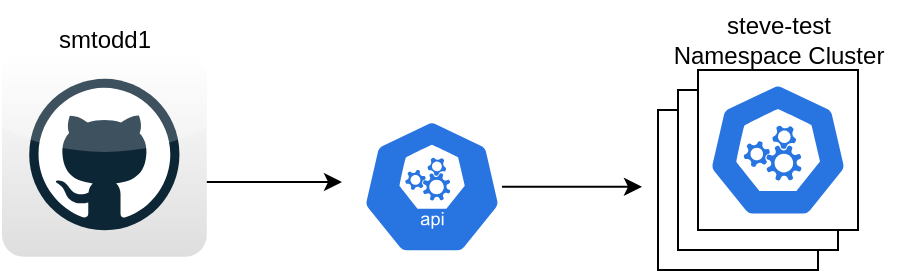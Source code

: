 <mxfile version="21.7.2" type="github">
  <diagram name="Page-1" id="9eIUMDiLjaY4X6qoh1Ka">
    <mxGraphModel dx="954" dy="617" grid="1" gridSize="10" guides="1" tooltips="1" connect="1" arrows="1" fold="1" page="1" pageScale="1" pageWidth="850" pageHeight="1100" math="0" shadow="0">
      <root>
        <mxCell id="0" />
        <mxCell id="1" parent="0" />
        <mxCell id="4SN9I0Ys7feNHmP17jFA-7" value="" style="whiteSpace=wrap;html=1;aspect=fixed;" vertex="1" parent="1">
          <mxGeometry x="378" y="334" width="80" height="80" as="geometry" />
        </mxCell>
        <mxCell id="4SN9I0Ys7feNHmP17jFA-10" style="edgeStyle=orthogonalEdgeStyle;rounded=0;orthogonalLoop=1;jettySize=auto;html=1;" edge="1" parent="1" source="4SN9I0Ys7feNHmP17jFA-2">
          <mxGeometry relative="1" as="geometry">
            <mxPoint x="370" y="372.4" as="targetPoint" />
          </mxGeometry>
        </mxCell>
        <mxCell id="4SN9I0Ys7feNHmP17jFA-2" value="" style="sketch=0;html=1;dashed=0;whitespace=wrap;fillColor=#2875E2;strokeColor=#ffffff;points=[[0.005,0.63,0],[0.1,0.2,0],[0.9,0.2,0],[0.5,0,0],[0.995,0.63,0],[0.72,0.99,0],[0.5,1,0],[0.28,0.99,0]];verticalLabelPosition=bottom;align=center;verticalAlign=top;shape=mxgraph.kubernetes.icon;prIcon=api" vertex="1" parent="1">
          <mxGeometry x="230" y="337.4" width="70" height="70" as="geometry" />
        </mxCell>
        <mxCell id="4SN9I0Ys7feNHmP17jFA-4" value="" style="dashed=0;outlineConnect=0;html=1;align=center;labelPosition=center;verticalLabelPosition=bottom;verticalAlign=top;shape=mxgraph.webicons.github;gradientColor=#DFDEDE" vertex="1" parent="1">
          <mxGeometry x="50" y="305" width="102.4" height="102.4" as="geometry" />
        </mxCell>
        <mxCell id="4SN9I0Ys7feNHmP17jFA-6" value="" style="whiteSpace=wrap;html=1;aspect=fixed;" vertex="1" parent="1">
          <mxGeometry x="388" y="324" width="80" height="80" as="geometry" />
        </mxCell>
        <mxCell id="4SN9I0Ys7feNHmP17jFA-5" value="" style="whiteSpace=wrap;html=1;aspect=fixed;" vertex="1" parent="1">
          <mxGeometry x="398" y="314" width="80" height="80" as="geometry" />
        </mxCell>
        <mxCell id="4SN9I0Ys7feNHmP17jFA-1" value="" style="sketch=0;html=1;dashed=0;whitespace=wrap;fillColor=#2875E2;strokeColor=#ffffff;points=[[0.005,0.63,0],[0.1,0.2,0],[0.9,0.2,0],[0.5,0,0],[0.995,0.63,0],[0.72,0.99,0],[0.5,1,0],[0.28,0.99,0]];verticalLabelPosition=bottom;align=center;verticalAlign=top;shape=mxgraph.kubernetes.icon;prIcon=master" vertex="1" parent="1">
          <mxGeometry x="403" y="319" width="70" height="70" as="geometry" />
        </mxCell>
        <mxCell id="4SN9I0Ys7feNHmP17jFA-9" value="" style="endArrow=classic;html=1;rounded=0;" edge="1" parent="1">
          <mxGeometry width="50" height="50" relative="1" as="geometry">
            <mxPoint x="152.4" y="370" as="sourcePoint" />
            <mxPoint x="220" y="370" as="targetPoint" />
          </mxGeometry>
        </mxCell>
        <mxCell id="4SN9I0Ys7feNHmP17jFA-11" value="steve-test&lt;br&gt;Namespace Cluster" style="text;html=1;align=center;verticalAlign=middle;resizable=0;points=[];autosize=1;strokeColor=none;fillColor=none;" vertex="1" parent="1">
          <mxGeometry x="373" y="279" width="130" height="40" as="geometry" />
        </mxCell>
        <mxCell id="4SN9I0Ys7feNHmP17jFA-13" value="smtodd1" style="text;html=1;align=center;verticalAlign=middle;resizable=0;points=[];autosize=1;strokeColor=none;fillColor=none;" vertex="1" parent="1">
          <mxGeometry x="66.2" y="284" width="70" height="30" as="geometry" />
        </mxCell>
      </root>
    </mxGraphModel>
  </diagram>
</mxfile>
